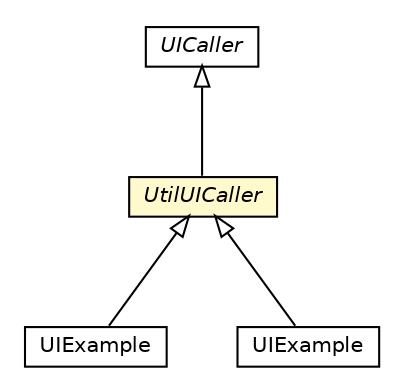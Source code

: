 #!/usr/local/bin/dot
#
# Class diagram 
# Generated by UMLGraph version R5_6-24-gf6e263 (http://www.umlgraph.org/)
#

digraph G {
	edge [fontname="Helvetica",fontsize=10,labelfontname="Helvetica",labelfontsize=10];
	node [fontname="Helvetica",fontsize=10,shape=plaintext];
	nodesep=0.25;
	ranksep=0.5;
	// org.universAAL.middleware.ui.UICaller
	c8497413 [label=<<table title="org.universAAL.middleware.ui.UICaller" border="0" cellborder="1" cellspacing="0" cellpadding="2" port="p" href="../../../../middleware/ui/UICaller.html">
		<tr><td><table border="0" cellspacing="0" cellpadding="1">
<tr><td align="center" balign="center"><font face="Helvetica-Oblique"> UICaller </font></td></tr>
		</table></td></tr>
		</table>>, URL="../../../../middleware/ui/UICaller.html", fontname="Helvetica", fontcolor="black", fontsize=10.0];
	// org.universAAL.support.utils.ui.mid.UtilUICaller
	c8497751 [label=<<table title="org.universAAL.support.utils.ui.mid.UtilUICaller" border="0" cellborder="1" cellspacing="0" cellpadding="2" port="p" bgcolor="lemonChiffon" href="./UtilUICaller.html">
		<tr><td><table border="0" cellspacing="0" cellpadding="1">
<tr><td align="center" balign="center"><font face="Helvetica-Oblique"> UtilUICaller </font></td></tr>
		</table></td></tr>
		</table>>, URL="./UtilUICaller.html", fontname="Helvetica", fontcolor="black", fontsize=10.0];
	// org.universAAL.samples.utils.client.UIExample
	c8499442 [label=<<table title="org.universAAL.samples.utils.client.UIExample" border="0" cellborder="1" cellspacing="0" cellpadding="2" port="p" href="../../../../samples/utils/client/UIExample.html">
		<tr><td><table border="0" cellspacing="0" cellpadding="1">
<tr><td align="center" balign="center"> UIExample </td></tr>
		</table></td></tr>
		</table>>, URL="../../../../samples/utils/client/UIExample.html", fontname="Helvetica", fontcolor="black", fontsize=10.0];
	// org.universAAL.samples.utils.app.UIExample
	c8499445 [label=<<table title="org.universAAL.samples.utils.app.UIExample" border="0" cellborder="1" cellspacing="0" cellpadding="2" port="p" href="../../../../samples/utils/app/UIExample.html">
		<tr><td><table border="0" cellspacing="0" cellpadding="1">
<tr><td align="center" balign="center"> UIExample </td></tr>
		</table></td></tr>
		</table>>, URL="../../../../samples/utils/app/UIExample.html", fontname="Helvetica", fontcolor="black", fontsize=10.0];
	//org.universAAL.support.utils.ui.mid.UtilUICaller extends org.universAAL.middleware.ui.UICaller
	c8497413:p -> c8497751:p [dir=back,arrowtail=empty];
	//org.universAAL.samples.utils.client.UIExample extends org.universAAL.support.utils.ui.mid.UtilUICaller
	c8497751:p -> c8499442:p [dir=back,arrowtail=empty];
	//org.universAAL.samples.utils.app.UIExample extends org.universAAL.support.utils.ui.mid.UtilUICaller
	c8497751:p -> c8499445:p [dir=back,arrowtail=empty];
}

